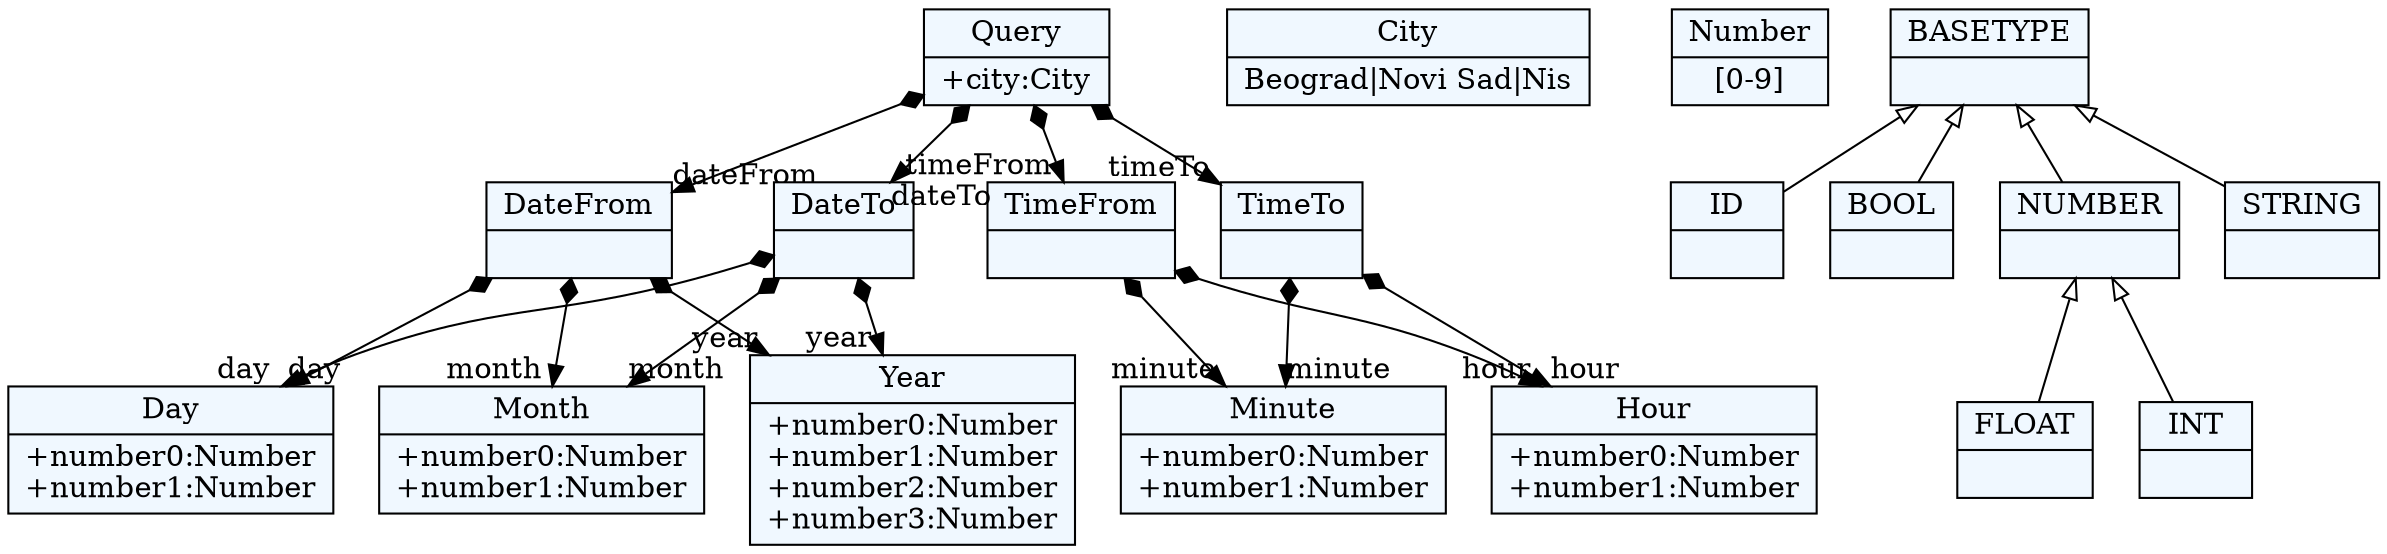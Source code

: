 
    digraph xtext {
    fontname = "Bitstream Vera Sans"
    fontsize = 8
    node[
        shape=record,
        style=filled,
        fillcolor=aliceblue
    ]
    nodesep = 0.3
    edge[dir=black,arrowtail=empty]


56887984[ label="{Day|+number0:Number\l+number1:Number\l}"]

56788336 -> 56887536[arrowtail=diamond, dir=both, headlabel="dateFrom "]
56788336 -> 57029104[arrowtail=diamond, dir=both, headlabel="timeFrom "]
56788336 -> 57030448[arrowtail=diamond, dir=both, headlabel="dateTo "]
56788336 -> 57030896[arrowtail=diamond, dir=both, headlabel="timeTo "]
56788336[ label="{Query|+city:City\l}"]

57029552[ label="{Hour|+number0:Number\l+number1:Number\l}"]

56887536 -> 56887984[arrowtail=diamond, dir=both, headlabel="day "]
56887536 -> 56888432[arrowtail=diamond, dir=both, headlabel="month "]
56887536 -> 56888880[arrowtail=diamond, dir=both, headlabel="year "]
56887536[ label="{DateFrom|}"]

57030448 -> 56887984[arrowtail=diamond, dir=both, headlabel="day "]
57030448 -> 56888432[arrowtail=diamond, dir=both, headlabel="month "]
57030448 -> 56888880[arrowtail=diamond, dir=both, headlabel="year "]
57030448[ label="{DateTo|}"]

57030000[ label="{Minute|+number0:Number\l+number1:Number\l}"]

56888432[ label="{Month|+number0:Number\l+number1:Number\l}"]

57030896 -> 57029552[arrowtail=diamond, dir=both, headlabel="hour "]
57030896 -> 57030000[arrowtail=diamond, dir=both, headlabel="minute "]
57030896[ label="{TimeTo|}"]

56887088[ label="{City|Beograd\|Novi Sad\|Nis}"]

57028656[ label="{Number|[0-9]}"]

57029104 -> 57029552[arrowtail=diamond, dir=both, headlabel="hour "]
57029104 -> 57030000[arrowtail=diamond, dir=both, headlabel="minute "]
57029104[ label="{TimeFrom|}"]

56888880[ label="{Year|+number0:Number\l+number1:Number\l+number2:Number\l+number3:Number\l}"]

56883888[ label="{ID|}"]

56885744[ label="{FLOAT|}"]

56884784[ label="{BOOL|}"]

56886640[ label="{BASETYPE|}"]
56886640 -> 56886192 [dir=back]
56886640 -> 56884784 [dir=back]
56886640 -> 56883888 [dir=back]
56886640 -> 56884336 [dir=back]

56885296[ label="{INT|}"]

56886192[ label="{NUMBER|}"]
56886192 -> 56885744 [dir=back]
56886192 -> 56885296 [dir=back]

56884336[ label="{STRING|}"]


}
